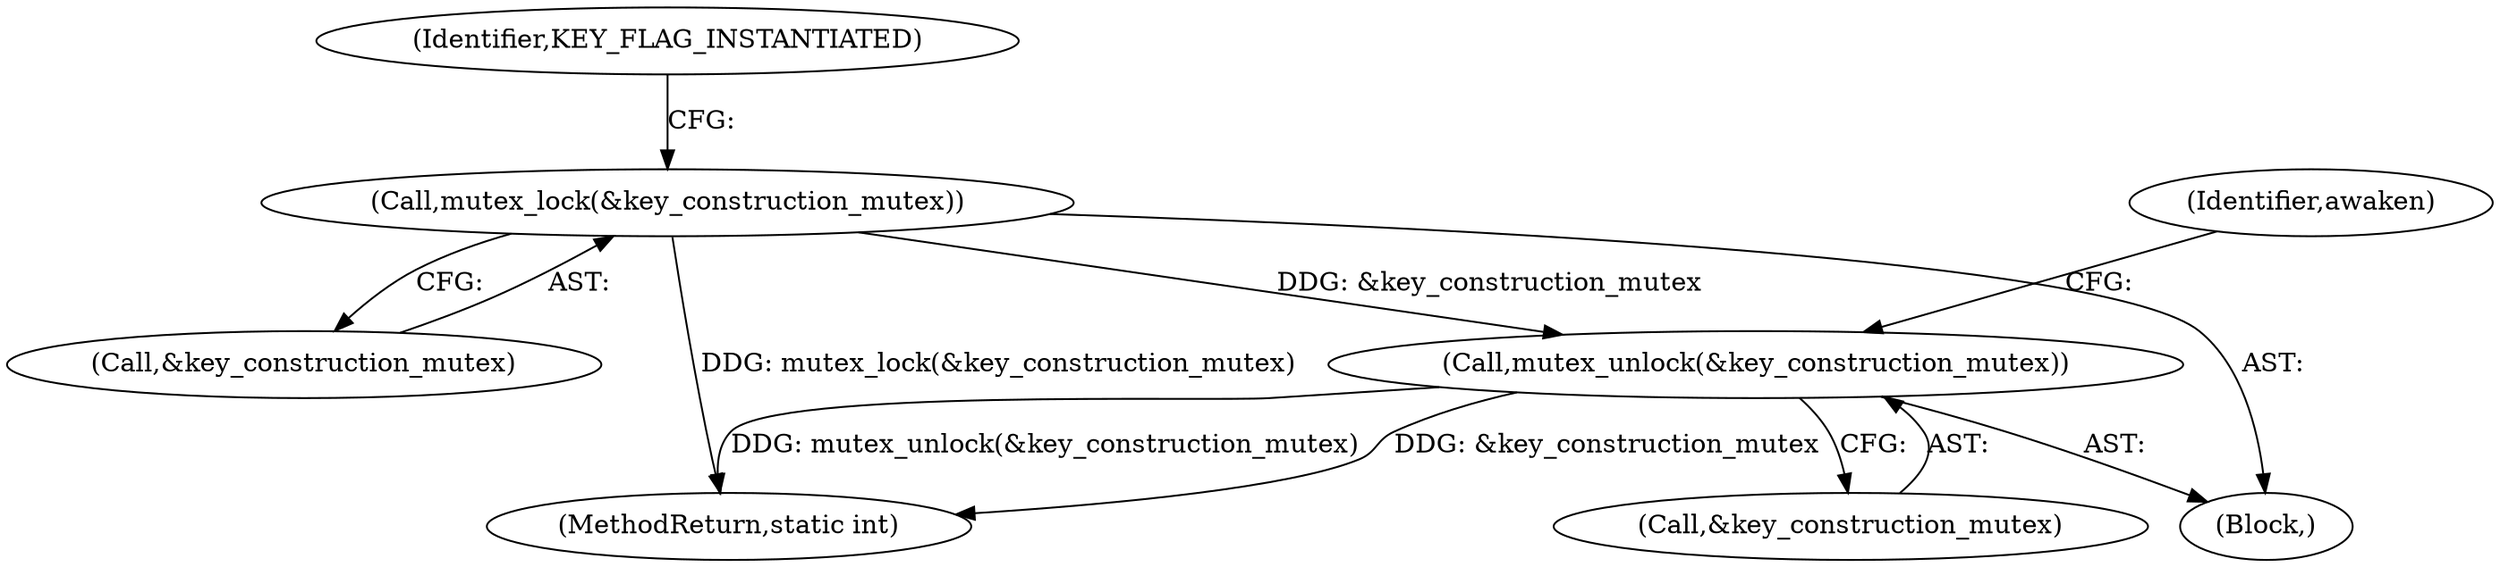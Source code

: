 digraph "0_linux_363b02dab09b3226f3bd1420dad9c72b79a42a76_4@API" {
"1000214" [label="(Call,mutex_unlock(&key_construction_mutex))"];
"1000126" [label="(Call,mutex_lock(&key_construction_mutex))"];
"1000218" [label="(Identifier,awaken)"];
"1000214" [label="(Call,mutex_unlock(&key_construction_mutex))"];
"1000112" [label="(Block,)"];
"1000227" [label="(MethodReturn,static int)"];
"1000127" [label="(Call,&key_construction_mutex)"];
"1000126" [label="(Call,mutex_lock(&key_construction_mutex))"];
"1000215" [label="(Call,&key_construction_mutex)"];
"1000132" [label="(Identifier,KEY_FLAG_INSTANTIATED)"];
"1000214" -> "1000112"  [label="AST: "];
"1000214" -> "1000215"  [label="CFG: "];
"1000215" -> "1000214"  [label="AST: "];
"1000218" -> "1000214"  [label="CFG: "];
"1000214" -> "1000227"  [label="DDG: mutex_unlock(&key_construction_mutex)"];
"1000214" -> "1000227"  [label="DDG: &key_construction_mutex"];
"1000126" -> "1000214"  [label="DDG: &key_construction_mutex"];
"1000126" -> "1000112"  [label="AST: "];
"1000126" -> "1000127"  [label="CFG: "];
"1000127" -> "1000126"  [label="AST: "];
"1000132" -> "1000126"  [label="CFG: "];
"1000126" -> "1000227"  [label="DDG: mutex_lock(&key_construction_mutex)"];
}
